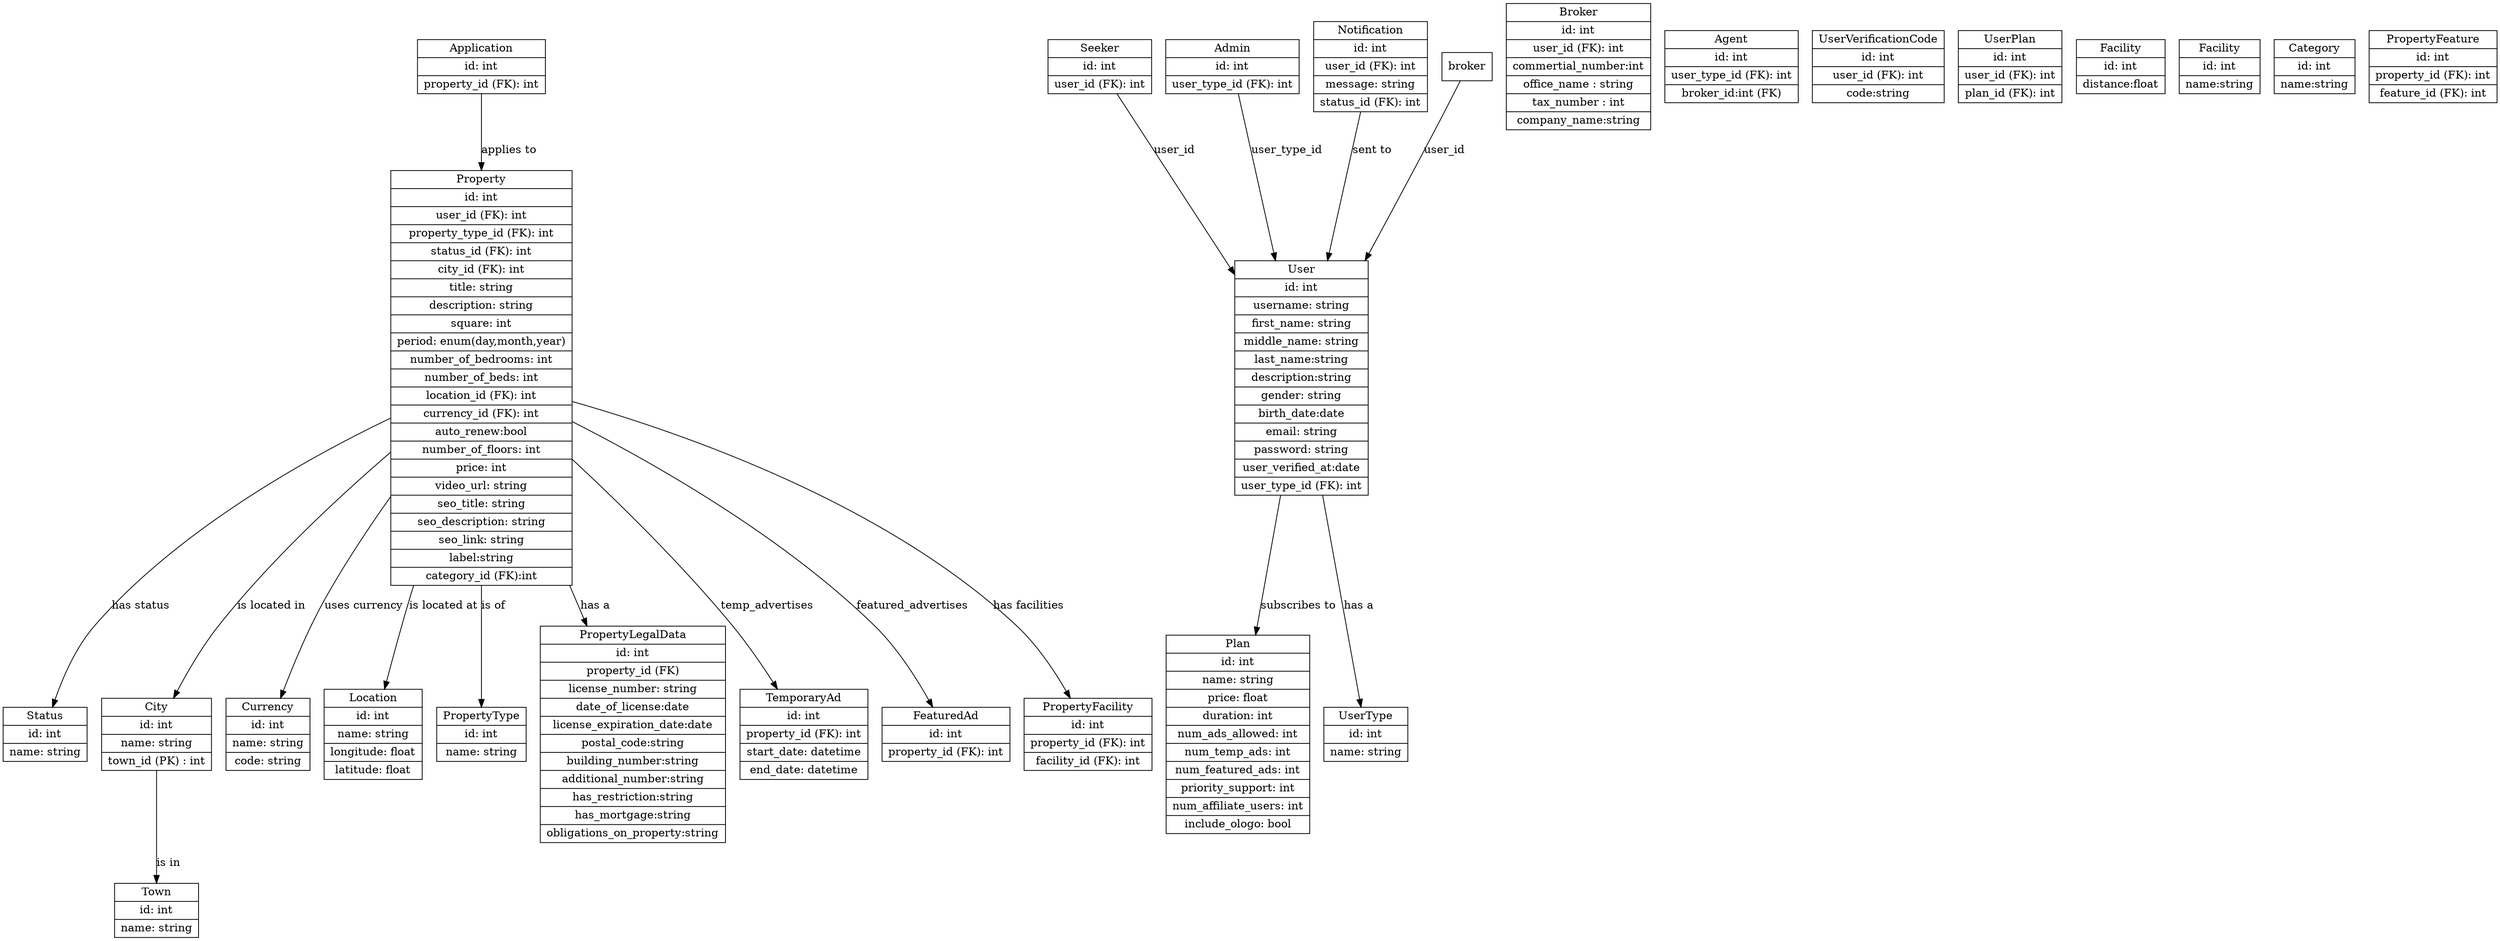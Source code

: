 digraph UML_Diagram {
    node [shape = record;];
    Status [label = "{Status | id: int | name: string}";];
    
    // Town
    Town [label = "{Town | id: int | name: string}";];
    
    // City
    City [label = "{City | id: int | name: string | town_id (PK) : int}";];
    
    // Currency
    Currency [label = "{Currency | id: int | name: string | code: string}";];
    
    // Subscription Plan
    Plan [label = "{Plan | id: int | name: string | price: float | duration: int | num_ads_allowed: int | num_temp_ads: int | num_featured_ads: int | priority_support: int | num_affiliate_users: int | include_ologo: bool}";];
    
    // Location
    Location [label = "{Location | id: int | name: string | longitude: float | latitude: float}";];
    
    // User Types
    UserType [label = "{UserType | id: int | name: string}";];
    
    // Broker - Seeker
    User [label = "{User | id: int | username: string |first_name: string |middle_name: string|last_name:string|description:string| gender: string | birth_date:date | email: string | password: string |user_verified_at:date| user_type_id (FK): int}";];
    // gender is enum male or female
    Broker [label = "{Broker | id: int | user_id (FK): int | commertial_number:int | office_name : string | tax_number : int|company_name:string }";];
    Seeker [label = "{Seeker | id: int | user_id (FK): int}";];
    Agent [label = "{Agent | id: int | user_id (FK): int | broker_id (FK) : int | ceo:string}";];
    Admin [label = "{Admin | id: int | user_type_id (FK): int}";];
    Agent [label = "{Agent | id: int | user_type_id (FK): int | broker_id:int (FK)}";];
    UserVerificationCode [label = "{UserVerificationCode | id: int | user_id (FK): int | code:string}";];
    
    // Property Advertisement
    PropertyType [label = "{PropertyType | id: int | name: string}";];
    PropertyLegalData [label = "{PropertyLegalData | id: int |property_id (FK)| license_number: string|date_of_license:date|license_expiration_date:date|postal_code:string|building_number:string|additional_number:string|has_restriction:string|has_mortgage:string|obligations_on_property:string}";];
    
    // User Plan
    UserPlan [label = "{UserPlan | id: int | user_id (FK): int | plan_id (FK): int}";];
    
    // Purchase - rent - investment
    Property [label = "{Property | id: int | user_id (FK): int | property_type_id (FK): int | status_id (FK): int | city_id (FK): int | title: string | description: string| square: int | period: enum(day,month,year) | number_of_bedrooms: int | number_of_beds: int | location_id (FK): int | currency_id (FK): int |auto_renew:bool| number_of_floors: int | price: int | video_url: string | seo_title: string | seo_description: string | seo_link: string|label:string|category_id (FK):int}";];
    
    TemporaryAd [label = "{TemporaryAd | id: int | property_id (FK): int | start_date: datetime | end_date: datetime}";];
    FeaturedAd [label = "{FeaturedAd | id: int | property_id (FK): int}";];
    
    // Real Estate Applications
    Application [label = "{Application | id: int | property_id (FK): int}";];
    
    // Facility
    Facility [label = "{Facility | id: int | distance:float}";];
    
    // Facility
    Feature [label = "{Facility | id: int | name:string}";];
    
    
    // Facility
    Category [label = "{Category | id: int | name:string}";];
    
    // PropertyFacility
    PropertyFacility [label = "{PropertyFacility | id: int | property_id (FK): int | facility_id (FK): int}";];
    
    // PropertyFeature
    PropertyFeature [label = "{PropertyFeature | id: int | property_id (FK): int | feature_id (FK): int}";];
    
    // Notification
    Notification [label = "{Notification | id: int | user_id (FK): int | message: string | status_id (FK): int}";];
    
    // User Relationships
    User -> UserType [label = "has a";];
    User -> Plan [label = "subscribes to";];
    broker -> User [label = "user_id";];
    Seeker -> User [label = "user_id";];
    Admin -> User [label = "user_type_id";];
    
    // Property Relationships
    Property -> PropertyType [label = "is of";];
    Property -> Status [label = "has status";];
    Property -> TemporaryAd [label = "temp_advertises";];
    Property -> FeaturedAd [label = "featured_advertises";];
    Property -> PropertyFacility [label = "has facilities";];
    Property -> PropertyLegalData [label = "has a";];
    
    // Real Estate Applications Relationships 
    Application -> Property [label = "applies to";];
    Property -> Location [label = "is located at";];
    Property -> Currency [label = "uses currency";];
    
    // City Relationships
    City -> Town [label = "is in";];
    Property -> City [label = "is located in";];
    
    // Notification Relationships
    Notification -> User [label = "sent to";];
}
